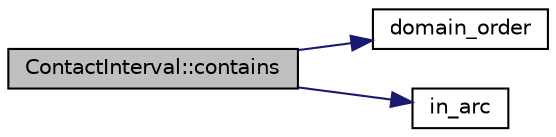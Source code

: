 digraph "ContactInterval::contains"
{
 // LATEX_PDF_SIZE
  edge [fontname="Helvetica",fontsize="10",labelfontname="Helvetica",labelfontsize="10"];
  node [fontname="Helvetica",fontsize="10",shape=record];
  rankdir="LR";
  Node1 [label="ContactInterval::contains",height=0.2,width=0.4,color="black", fillcolor="grey75", style="filled", fontcolor="black",tooltip=" "];
  Node1 -> Node2 [color="midnightblue",fontsize="10",style="solid",fontname="Helvetica"];
  Node2 [label="domain_order",height=0.2,width=0.4,color="black", fillcolor="white", style="filled",URL="$d6/d39/cs_8_c.html#a73d227d9566521f052b4763c4dd77d76",tooltip=" "];
  Node1 -> Node3 [color="midnightblue",fontsize="10",style="solid",fontname="Helvetica"];
  Node3 [label="in_arc",height=0.2,width=0.4,color="black", fillcolor="white", style="filled",URL="$d6/d39/cs_8_c.html#aa11ddde06a3d235fc35c23b35b26ea37",tooltip=" "];
}
